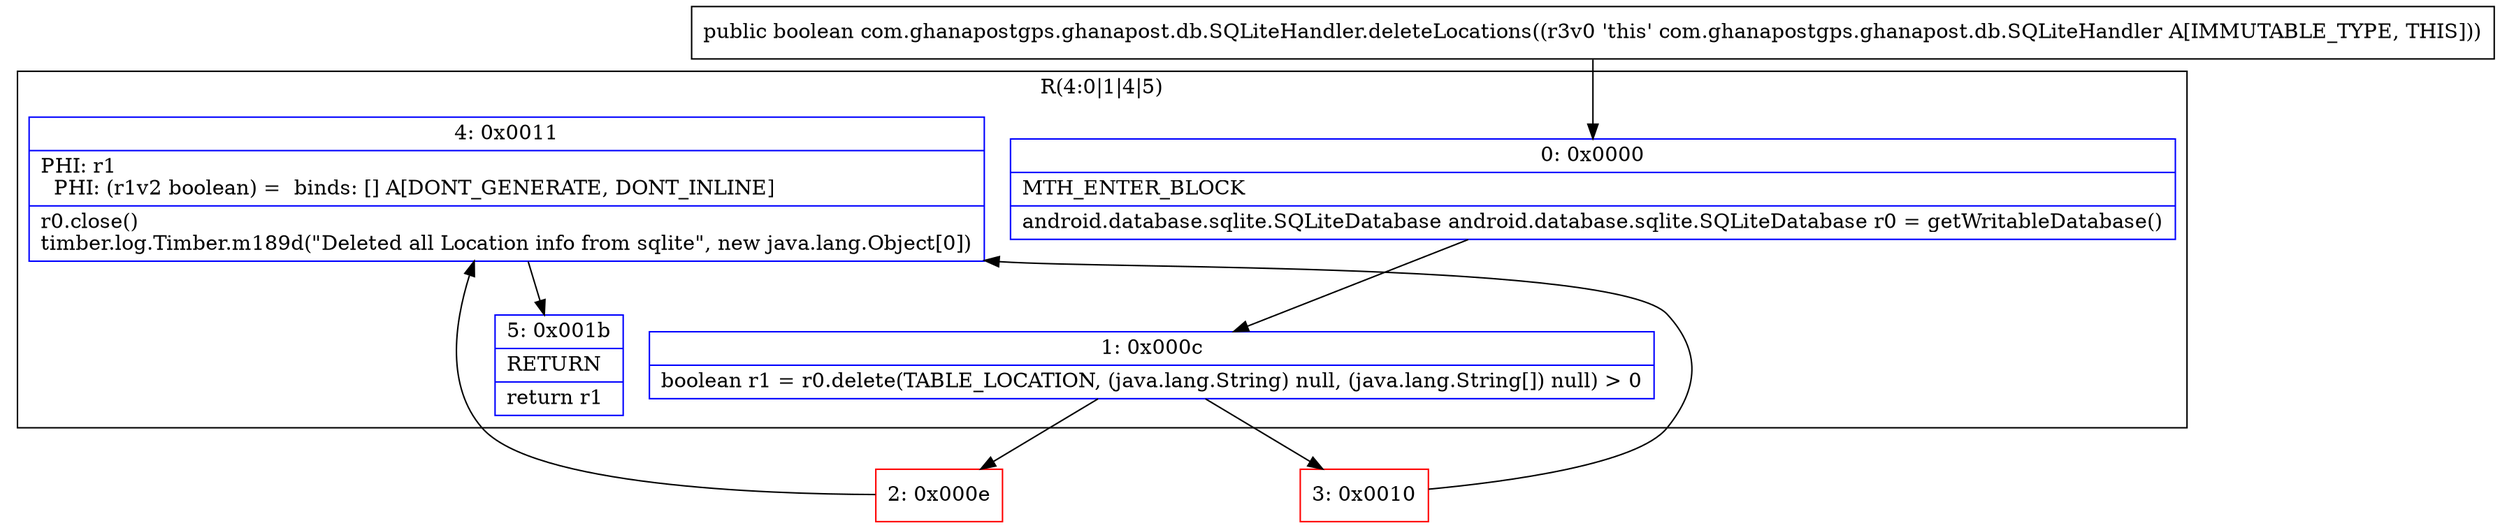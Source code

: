 digraph "CFG forcom.ghanapostgps.ghanapost.db.SQLiteHandler.deleteLocations()Z" {
subgraph cluster_Region_973292285 {
label = "R(4:0|1|4|5)";
node [shape=record,color=blue];
Node_0 [shape=record,label="{0\:\ 0x0000|MTH_ENTER_BLOCK\l|android.database.sqlite.SQLiteDatabase android.database.sqlite.SQLiteDatabase r0 = getWritableDatabase()\l}"];
Node_1 [shape=record,label="{1\:\ 0x000c|boolean r1 = r0.delete(TABLE_LOCATION, (java.lang.String) null, (java.lang.String[]) null) \> 0\l}"];
Node_4 [shape=record,label="{4\:\ 0x0011|PHI: r1 \l  PHI: (r1v2 boolean) =  binds: [] A[DONT_GENERATE, DONT_INLINE]\l|r0.close()\ltimber.log.Timber.m189d(\"Deleted all Location info from sqlite\", new java.lang.Object[0])\l}"];
Node_5 [shape=record,label="{5\:\ 0x001b|RETURN\l|return r1\l}"];
}
Node_2 [shape=record,color=red,label="{2\:\ 0x000e}"];
Node_3 [shape=record,color=red,label="{3\:\ 0x0010}"];
MethodNode[shape=record,label="{public boolean com.ghanapostgps.ghanapost.db.SQLiteHandler.deleteLocations((r3v0 'this' com.ghanapostgps.ghanapost.db.SQLiteHandler A[IMMUTABLE_TYPE, THIS])) }"];
MethodNode -> Node_0;
Node_0 -> Node_1;
Node_1 -> Node_2;
Node_1 -> Node_3;
Node_4 -> Node_5;
Node_2 -> Node_4;
Node_3 -> Node_4;
}

